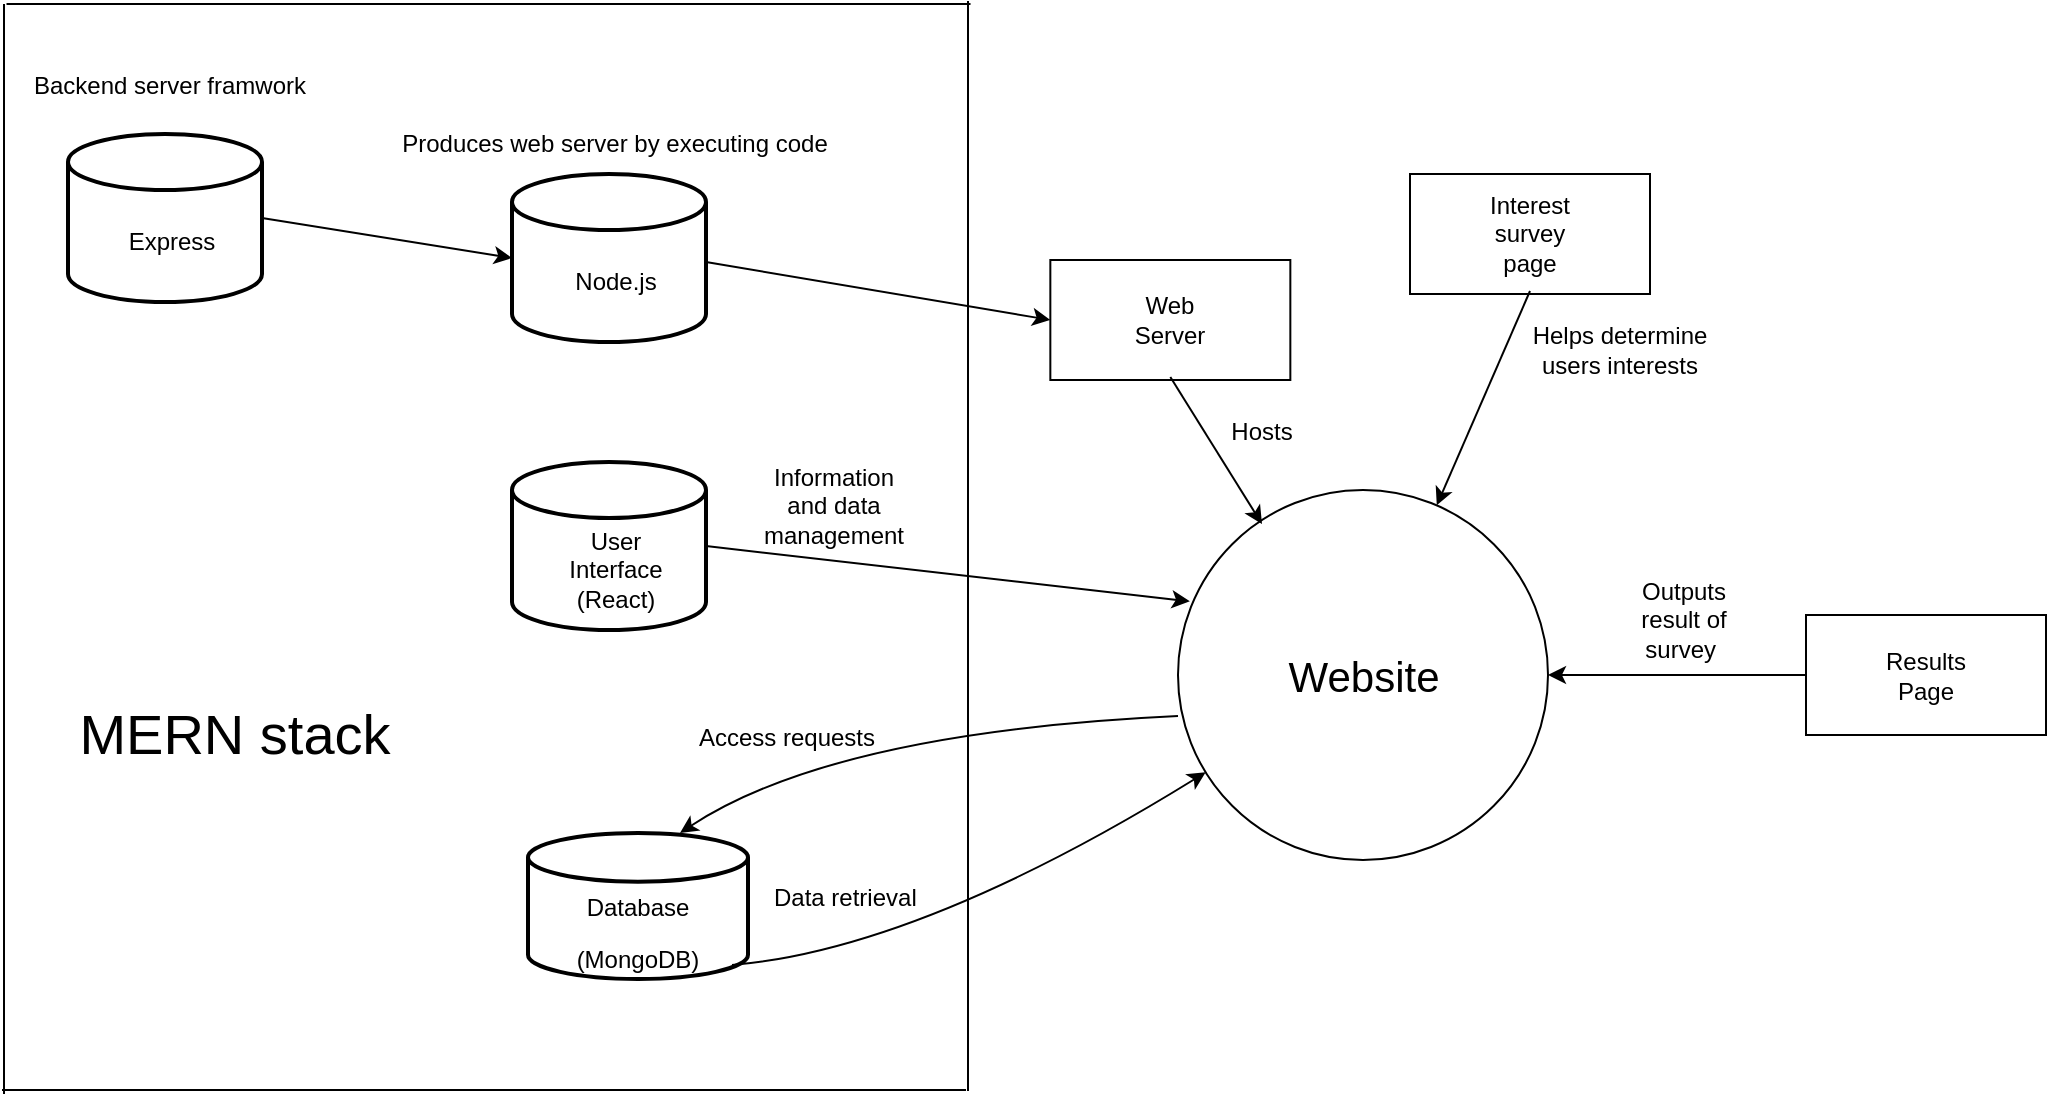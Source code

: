 <mxfile version="16.5.1" type="device"><diagram id="HkYH-bcP_mf6g60JGO7_" name="Page-1"><mxGraphModel dx="1422" dy="865" grid="0" gridSize="10" guides="1" tooltips="1" connect="1" arrows="1" fold="1" page="1" pageScale="1" pageWidth="1100" pageHeight="850" math="0" shadow="0"><root><mxCell id="0"/><mxCell id="1" parent="0"/><mxCell id="4Z4gzBiK_7oGrSorbqST-1" value="" style="ellipse;whiteSpace=wrap;html=1;aspect=fixed;" parent="1" vertex="1"><mxGeometry x="599" y="316" width="185" height="185" as="geometry"/></mxCell><mxCell id="4Z4gzBiK_7oGrSorbqST-2" value="&lt;font style=&quot;font-size: 21px&quot;&gt;Website&lt;/font&gt;" style="text;html=1;strokeColor=none;fillColor=none;align=center;verticalAlign=middle;whiteSpace=wrap;rounded=0;" parent="1" vertex="1"><mxGeometry x="661.5" y="393.5" width="60" height="30" as="geometry"/></mxCell><mxCell id="4Z4gzBiK_7oGrSorbqST-3" value="" style="strokeWidth=2;html=1;shape=mxgraph.flowchart.database;whiteSpace=wrap;fontSize=21;" parent="1" vertex="1"><mxGeometry x="274" y="487.5" width="110" height="73" as="geometry"/></mxCell><mxCell id="4Z4gzBiK_7oGrSorbqST-4" value="&lt;font style=&quot;font-size: 12px ; line-height: 0.7&quot;&gt;Database (MongoDB)&lt;/font&gt;" style="text;html=1;strokeColor=none;fillColor=none;align=center;verticalAlign=middle;whiteSpace=wrap;rounded=0;fontSize=21;" parent="1" vertex="1"><mxGeometry x="274" y="508.5" width="110" height="50" as="geometry"/></mxCell><mxCell id="4Z4gzBiK_7oGrSorbqST-5" value="" style="curved=1;endArrow=classic;html=1;rounded=0;fontSize=12;exitX=0;exitY=0.611;exitDx=0;exitDy=0;exitPerimeter=0;entryX=0.691;entryY=0;entryDx=0;entryDy=0;entryPerimeter=0;" parent="1" source="4Z4gzBiK_7oGrSorbqST-1" target="4Z4gzBiK_7oGrSorbqST-3" edge="1"><mxGeometry width="50" height="50" relative="1" as="geometry"><mxPoint x="520.85" y="428.96" as="sourcePoint"/><mxPoint x="435" y="405" as="targetPoint"/><Array as="points"><mxPoint x="427" y="437"/></Array></mxGeometry></mxCell><mxCell id="4Z4gzBiK_7oGrSorbqST-8" value="" style="group;rotation=180;" parent="1" vertex="1" connectable="0"><mxGeometry x="291" y="433.5" width="189.17" height="111.96" as="geometry"/></mxCell><mxCell id="4Z4gzBiK_7oGrSorbqST-9" value="" style="group;rotation=-180;" parent="4Z4gzBiK_7oGrSorbqST-8" vertex="1" connectable="0"><mxGeometry width="189.17" height="111.96" as="geometry"/></mxCell><mxCell id="4Z4gzBiK_7oGrSorbqST-6" value="" style="curved=1;endArrow=classic;html=1;rounded=0;fontSize=12;exitX=0.01;exitY=0.616;exitDx=0;exitDy=0;exitPerimeter=0;" parent="4Z4gzBiK_7oGrSorbqST-9" edge="1" target="4Z4gzBiK_7oGrSorbqST-1"><mxGeometry width="50" height="50" relative="1" as="geometry"><mxPoint x="85" y="120" as="sourcePoint"/><mxPoint x="216" y="56" as="targetPoint"/><Array as="points"><mxPoint x="179" y="112"/></Array></mxGeometry></mxCell><mxCell id="4Z4gzBiK_7oGrSorbqST-11" value="&lt;div style=&quot;text-align: center&quot;&gt;&lt;span&gt;&lt;font face=&quot;helvetica&quot;&gt;Data retrieval&amp;nbsp;&lt;/font&gt;&lt;/span&gt;&lt;/div&gt;" style="text;whiteSpace=wrap;html=1;fontSize=12;" parent="4Z4gzBiK_7oGrSorbqST-9" vertex="1"><mxGeometry x="104" y="72.0" width="85.17" height="28" as="geometry"/></mxCell><mxCell id="4Z4gzBiK_7oGrSorbqST-10" value="Access requests" style="text;html=1;strokeColor=none;fillColor=none;align=center;verticalAlign=middle;whiteSpace=wrap;rounded=0;fontSize=12;" parent="4Z4gzBiK_7oGrSorbqST-9" vertex="1"><mxGeometry x="51" y="-8.5" width="123" height="30" as="geometry"/></mxCell><mxCell id="4Z4gzBiK_7oGrSorbqST-12" value="" style="rounded=0;whiteSpace=wrap;html=1;fontSize=12;" parent="1" vertex="1"><mxGeometry x="715" y="158" width="120" height="60" as="geometry"/></mxCell><mxCell id="4Z4gzBiK_7oGrSorbqST-13" value="Interest survey page" style="text;html=1;strokeColor=none;fillColor=none;align=center;verticalAlign=middle;whiteSpace=wrap;rounded=0;fontSize=12;" parent="1" vertex="1"><mxGeometry x="745" y="159.5" width="60" height="57" as="geometry"/></mxCell><mxCell id="4Z4gzBiK_7oGrSorbqST-14" value="" style="endArrow=classic;html=1;rounded=0;fontSize=12;exitX=0.5;exitY=1;exitDx=0;exitDy=0;" parent="1" source="4Z4gzBiK_7oGrSorbqST-13" target="4Z4gzBiK_7oGrSorbqST-1" edge="1"><mxGeometry width="50" height="50" relative="1" as="geometry"><mxPoint x="773" y="473" as="sourcePoint"/><mxPoint x="823" y="423" as="targetPoint"/></mxGeometry></mxCell><mxCell id="4Z4gzBiK_7oGrSorbqST-15" value="" style="strokeWidth=2;html=1;shape=mxgraph.flowchart.database;whiteSpace=wrap;fontSize=12;" parent="1" vertex="1"><mxGeometry x="266" y="302" width="97" height="84" as="geometry"/></mxCell><mxCell id="4Z4gzBiK_7oGrSorbqST-16" value="User Interface (React)" style="text;html=1;strokeColor=none;fillColor=none;align=center;verticalAlign=middle;whiteSpace=wrap;rounded=0;fontSize=12;" parent="1" vertex="1"><mxGeometry x="279.5" y="322" width="75.5" height="68" as="geometry"/></mxCell><mxCell id="4Z4gzBiK_7oGrSorbqST-17" value="" style="endArrow=classic;html=1;rounded=0;fontSize=12;exitX=1;exitY=0.5;exitDx=0;exitDy=0;exitPerimeter=0;entryX=0.032;entryY=0.301;entryDx=0;entryDy=0;entryPerimeter=0;" parent="1" source="4Z4gzBiK_7oGrSorbqST-15" target="4Z4gzBiK_7oGrSorbqST-1" edge="1"><mxGeometry width="50" height="50" relative="1" as="geometry"><mxPoint x="773" y="451" as="sourcePoint"/><mxPoint x="823" y="401" as="targetPoint"/></mxGeometry></mxCell><mxCell id="4Z4gzBiK_7oGrSorbqST-18" value="" style="rounded=0;whiteSpace=wrap;html=1;fontSize=12;" parent="1" vertex="1"><mxGeometry x="913" y="378.5" width="120" height="60" as="geometry"/></mxCell><mxCell id="4Z4gzBiK_7oGrSorbqST-19" value="Results Page" style="text;html=1;strokeColor=none;fillColor=none;align=center;verticalAlign=middle;whiteSpace=wrap;rounded=0;fontSize=12;" parent="1" vertex="1"><mxGeometry x="943" y="393.5" width="60" height="30" as="geometry"/></mxCell><mxCell id="4Z4gzBiK_7oGrSorbqST-20" value="" style="endArrow=classic;html=1;rounded=0;fontSize=12;exitX=0;exitY=0.5;exitDx=0;exitDy=0;entryX=1;entryY=0.5;entryDx=0;entryDy=0;" parent="1" source="4Z4gzBiK_7oGrSorbqST-18" target="4Z4gzBiK_7oGrSorbqST-1" edge="1"><mxGeometry width="50" height="50" relative="1" as="geometry"><mxPoint x="784" y="300.25" as="sourcePoint"/><mxPoint x="784" y="405.75" as="targetPoint"/></mxGeometry></mxCell><mxCell id="ZHsn3TvFKGr8KvvEMGMX-2" value="" style="strokeWidth=2;html=1;shape=mxgraph.flowchart.database;whiteSpace=wrap;fontSize=12;" vertex="1" parent="1"><mxGeometry x="44" y="138" width="97" height="84" as="geometry"/></mxCell><mxCell id="ZHsn3TvFKGr8KvvEMGMX-3" value="Express" style="text;html=1;strokeColor=none;fillColor=none;align=center;verticalAlign=middle;whiteSpace=wrap;rounded=0;fontSize=12;" vertex="1" parent="1"><mxGeometry x="57.5" y="158" width="75.5" height="68" as="geometry"/></mxCell><mxCell id="ZHsn3TvFKGr8KvvEMGMX-4" value="" style="strokeWidth=2;html=1;shape=mxgraph.flowchart.database;whiteSpace=wrap;fontSize=12;" vertex="1" parent="1"><mxGeometry x="266" y="158" width="97" height="84" as="geometry"/></mxCell><mxCell id="ZHsn3TvFKGr8KvvEMGMX-5" value="Node.js" style="text;html=1;strokeColor=none;fillColor=none;align=center;verticalAlign=middle;whiteSpace=wrap;rounded=0;fontSize=12;" vertex="1" parent="1"><mxGeometry x="279.5" y="178" width="75.5" height="68" as="geometry"/></mxCell><mxCell id="ZHsn3TvFKGr8KvvEMGMX-6" value="Backend server framwork" style="text;html=1;strokeColor=none;fillColor=none;align=center;verticalAlign=middle;whiteSpace=wrap;rounded=0;" vertex="1" parent="1"><mxGeometry x="13.25" y="99" width="164" height="30" as="geometry"/></mxCell><mxCell id="ZHsn3TvFKGr8KvvEMGMX-7" value="" style="endArrow=classic;html=1;rounded=0;exitX=1;exitY=0.5;exitDx=0;exitDy=0;exitPerimeter=0;entryX=0;entryY=0.5;entryDx=0;entryDy=0;entryPerimeter=0;" edge="1" parent="1" source="ZHsn3TvFKGr8KvvEMGMX-2" target="ZHsn3TvFKGr8KvvEMGMX-4"><mxGeometry width="50" height="50" relative="1" as="geometry"><mxPoint x="151" y="246" as="sourcePoint"/><mxPoint x="201" y="196" as="targetPoint"/></mxGeometry></mxCell><mxCell id="ZHsn3TvFKGr8KvvEMGMX-8" value="" style="endArrow=classic;html=1;rounded=0;exitX=1;exitY=0.5;exitDx=0;exitDy=0;exitPerimeter=0;entryX=0;entryY=0.5;entryDx=0;entryDy=0;" edge="1" parent="1" target="ZHsn3TvFKGr8KvvEMGMX-9"><mxGeometry width="50" height="50" relative="1" as="geometry"><mxPoint x="363" y="202" as="sourcePoint"/><mxPoint x="521" y="255" as="targetPoint"/></mxGeometry></mxCell><mxCell id="ZHsn3TvFKGr8KvvEMGMX-9" value="" style="rounded=0;whiteSpace=wrap;html=1;fontSize=12;" vertex="1" parent="1"><mxGeometry x="535.17" y="201" width="120" height="60" as="geometry"/></mxCell><mxCell id="ZHsn3TvFKGr8KvvEMGMX-10" value="Web Server" style="text;html=1;strokeColor=none;fillColor=none;align=center;verticalAlign=middle;whiteSpace=wrap;rounded=0;fontSize=12;" vertex="1" parent="1"><mxGeometry x="565.17" y="202.5" width="60" height="57" as="geometry"/></mxCell><mxCell id="ZHsn3TvFKGr8KvvEMGMX-11" value="" style="endArrow=classic;html=1;rounded=0;exitX=0.5;exitY=1;exitDx=0;exitDy=0;entryX=0.227;entryY=0.092;entryDx=0;entryDy=0;entryPerimeter=0;" edge="1" parent="1" source="ZHsn3TvFKGr8KvvEMGMX-10" target="4Z4gzBiK_7oGrSorbqST-1"><mxGeometry width="50" height="50" relative="1" as="geometry"><mxPoint x="684" y="490" as="sourcePoint"/><mxPoint x="734" y="440" as="targetPoint"/></mxGeometry></mxCell><mxCell id="ZHsn3TvFKGr8KvvEMGMX-13" value="" style="endArrow=none;html=1;rounded=0;" edge="1" parent="1"><mxGeometry width="50" height="50" relative="1" as="geometry"><mxPoint x="12" y="618" as="sourcePoint"/><mxPoint x="12" y="73" as="targetPoint"/></mxGeometry></mxCell><mxCell id="ZHsn3TvFKGr8KvvEMGMX-15" value="" style="endArrow=none;html=1;rounded=0;" edge="1" parent="1"><mxGeometry width="50" height="50" relative="1" as="geometry"><mxPoint x="11" y="616" as="sourcePoint"/><mxPoint x="493" y="616" as="targetPoint"/></mxGeometry></mxCell><mxCell id="ZHsn3TvFKGr8KvvEMGMX-16" value="" style="endArrow=none;html=1;rounded=0;" edge="1" parent="1"><mxGeometry width="50" height="50" relative="1" as="geometry"><mxPoint x="494" y="616.5" as="sourcePoint"/><mxPoint x="494" y="71.5" as="targetPoint"/></mxGeometry></mxCell><mxCell id="ZHsn3TvFKGr8KvvEMGMX-17" value="" style="endArrow=none;html=1;rounded=0;" edge="1" parent="1"><mxGeometry width="50" height="50" relative="1" as="geometry"><mxPoint x="13.25" y="73" as="sourcePoint"/><mxPoint x="495.25" y="73" as="targetPoint"/></mxGeometry></mxCell><mxCell id="ZHsn3TvFKGr8KvvEMGMX-18" value="&lt;font style=&quot;font-size: 28px&quot;&gt;MERN stack&lt;/font&gt;" style="text;html=1;strokeColor=none;fillColor=none;align=center;verticalAlign=middle;whiteSpace=wrap;rounded=0;" vertex="1" parent="1"><mxGeometry x="47" y="422.5" width="161" height="30" as="geometry"/></mxCell><mxCell id="ZHsn3TvFKGr8KvvEMGMX-19" value="&lt;font style=&quot;font-size: 12px&quot;&gt;Produces web server by executing code&lt;/font&gt;" style="text;html=1;strokeColor=none;fillColor=none;align=center;verticalAlign=middle;whiteSpace=wrap;rounded=0;fontSize=28;" vertex="1" parent="1"><mxGeometry x="181" y="104" width="272.5" height="66" as="geometry"/></mxCell><mxCell id="ZHsn3TvFKGr8KvvEMGMX-20" value="Helps determine users interests" style="text;html=1;strokeColor=none;fillColor=none;align=center;verticalAlign=middle;whiteSpace=wrap;rounded=0;fontSize=12;" vertex="1" parent="1"><mxGeometry x="775" y="231" width="90" height="30" as="geometry"/></mxCell><mxCell id="ZHsn3TvFKGr8KvvEMGMX-21" value="Outputs result of survey&amp;nbsp;" style="text;html=1;strokeColor=none;fillColor=none;align=center;verticalAlign=middle;whiteSpace=wrap;rounded=0;fontSize=12;" vertex="1" parent="1"><mxGeometry x="822" y="353" width="60" height="55.5" as="geometry"/></mxCell><mxCell id="ZHsn3TvFKGr8KvvEMGMX-22" value="Information and data management" style="text;html=1;strokeColor=none;fillColor=none;align=center;verticalAlign=middle;whiteSpace=wrap;rounded=0;fontSize=12;" vertex="1" parent="1"><mxGeometry x="387" y="302" width="79.5" height="44" as="geometry"/></mxCell><mxCell id="ZHsn3TvFKGr8KvvEMGMX-23" value="Hosts" style="text;html=1;strokeColor=none;fillColor=none;align=center;verticalAlign=middle;whiteSpace=wrap;rounded=0;fontSize=12;" vertex="1" parent="1"><mxGeometry x="611" y="272" width="60" height="30" as="geometry"/></mxCell></root></mxGraphModel></diagram></mxfile>